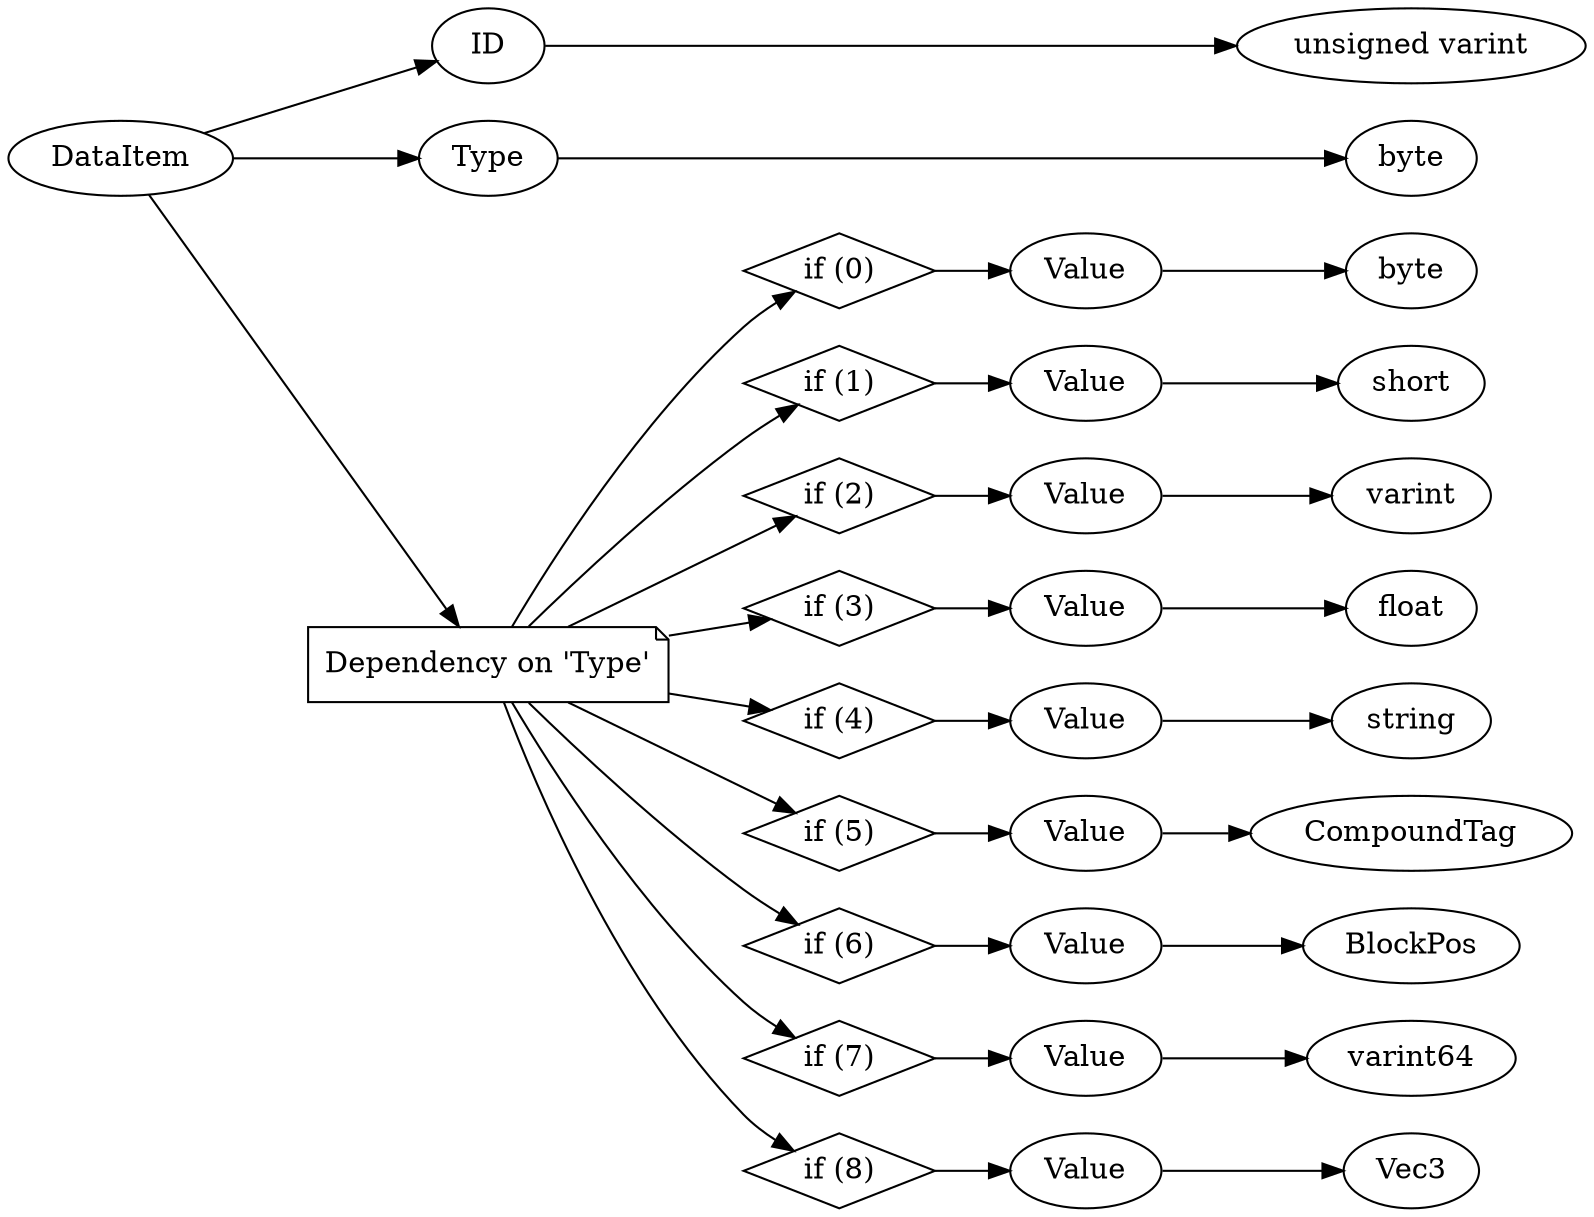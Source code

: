 digraph "DataItem" {
rankdir = LR
1
1 -> 2
2 -> 3
1 -> 4
4 -> 5
1 -> 6
6 -> 7
7 -> 8
8 -> 9
6 -> 10
10 -> 11
11 -> 12
6 -> 13
13 -> 14
14 -> 15
6 -> 16
16 -> 17
17 -> 18
6 -> 19
19 -> 20
20 -> 21
6 -> 22
22 -> 23
23 -> 24
6 -> 25
25 -> 26
26 -> 27
6 -> 28
28 -> 29
29 -> 30
6 -> 31
31 -> 32
32 -> 33

1 [label="DataItem",comment="name: \"DataItem\", typeName: \"\", id: 1, branchId: 0, recurseId: -1, attributes: 0, notes: \"\""];
2 [label="ID",comment="name: \"ID\", typeName: \"\", id: 2, branchId: 0, recurseId: -1, attributes: 0, notes: \"\""];
3 [label="unsigned varint",comment="name: \"unsigned varint\", typeName: \"\", id: 3, branchId: 0, recurseId: -1, attributes: 512, notes: \"\""];
4 [label="Type",comment="name: \"Type\", typeName: \"\", id: 4, branchId: 0, recurseId: -1, attributes: 0, notes: \"enumeration: DataItemType\""];
5 [label="byte",comment="name: \"byte\", typeName: \"\", id: 5, branchId: 0, recurseId: -1, attributes: 512, notes: \"\""];
6 [label="Dependency on 'Type'",shape=note,comment="name: \"Dependency on 'Type'\", typeName: \"\", id: 6, branchId: 0, recurseId: -1, attributes: 2, notes: \"\""];
7 [label="if (0)",shape=diamond,comment="name: \"if (0)\", typeName: \"\", id: 7, branchId: 0, recurseId: -1, attributes: 4, notes: \"\""];
8 [label="Value",comment="name: \"Value\", typeName: \"\", id: 8, branchId: 0, recurseId: -1, attributes: 0, notes: \"\""];
9 [label="byte",comment="name: \"byte\", typeName: \"\", id: 9, branchId: 0, recurseId: -1, attributes: 512, notes: \"\""];
10 [label="if (1)",shape=diamond,comment="name: \"if (1)\", typeName: \"\", id: 10, branchId: 1, recurseId: -1, attributes: 4, notes: \"\""];
11 [label="Value",comment="name: \"Value\", typeName: \"\", id: 11, branchId: 0, recurseId: -1, attributes: 0, notes: \"\""];
12 [label="short",comment="name: \"short\", typeName: \"\", id: 12, branchId: 0, recurseId: -1, attributes: 512, notes: \"\""];
13 [label="if (2)",shape=diamond,comment="name: \"if (2)\", typeName: \"\", id: 13, branchId: 2, recurseId: -1, attributes: 4, notes: \"\""];
14 [label="Value",comment="name: \"Value\", typeName: \"\", id: 14, branchId: 0, recurseId: -1, attributes: 0, notes: \"\""];
15 [label="varint",comment="name: \"varint\", typeName: \"\", id: 15, branchId: 0, recurseId: -1, attributes: 512, notes: \"\""];
16 [label="if (3)",shape=diamond,comment="name: \"if (3)\", typeName: \"\", id: 16, branchId: 3, recurseId: -1, attributes: 4, notes: \"\""];
17 [label="Value",comment="name: \"Value\", typeName: \"\", id: 17, branchId: 0, recurseId: -1, attributes: 0, notes: \"\""];
18 [label="float",comment="name: \"float\", typeName: \"\", id: 18, branchId: 0, recurseId: -1, attributes: 512, notes: \"\""];
19 [label="if (4)",shape=diamond,comment="name: \"if (4)\", typeName: \"\", id: 19, branchId: 4, recurseId: -1, attributes: 4, notes: \"\""];
20 [label="Value",comment="name: \"Value\", typeName: \"\", id: 20, branchId: 0, recurseId: -1, attributes: 0, notes: \"\""];
21 [label="string",comment="name: \"string\", typeName: \"\", id: 21, branchId: 0, recurseId: -1, attributes: 512, notes: \"\""];
22 [label="if (5)",shape=diamond,comment="name: \"if (5)\", typeName: \"\", id: 22, branchId: 5, recurseId: -1, attributes: 4, notes: \"\""];
23 [label="Value",comment="name: \"Value\", typeName: \"\", id: 23, branchId: 0, recurseId: -1, attributes: 256, notes: \"\""];
24 [label="CompoundTag",comment="name: \"CompoundTag\", typeName: \"\", id: 24, branchId: 0, recurseId: -1, attributes: 512, notes: \"\""];
25 [label="if (6)",shape=diamond,comment="name: \"if (6)\", typeName: \"\", id: 25, branchId: 6, recurseId: -1, attributes: 4, notes: \"\""];
26 [label="Value",comment="name: \"Value\", typeName: \"\", id: 26, branchId: 0, recurseId: -1, attributes: 256, notes: \"\""];
27 [label="BlockPos",comment="name: \"BlockPos\", typeName: \"\", id: 27, branchId: 0, recurseId: -1, attributes: 512, notes: \"\""];
28 [label="if (7)",shape=diamond,comment="name: \"if (7)\", typeName: \"\", id: 28, branchId: 7, recurseId: -1, attributes: 4, notes: \"\""];
29 [label="Value",comment="name: \"Value\", typeName: \"\", id: 29, branchId: 0, recurseId: -1, attributes: 0, notes: \"\""];
30 [label="varint64",comment="name: \"varint64\", typeName: \"\", id: 30, branchId: 0, recurseId: -1, attributes: 512, notes: \"\""];
31 [label="if (8)",shape=diamond,comment="name: \"if (8)\", typeName: \"\", id: 31, branchId: 8, recurseId: -1, attributes: 4, notes: \"\""];
32 [label="Value",comment="name: \"Value\", typeName: \"\", id: 32, branchId: 0, recurseId: -1, attributes: 256, notes: \"\""];
33 [label="Vec3",comment="name: \"Vec3\", typeName: \"\", id: 33, branchId: 0, recurseId: -1, attributes: 512, notes: \"\""];
{ rank = max;3;5;9;12;15;18;21;24;27;30;33}

}
